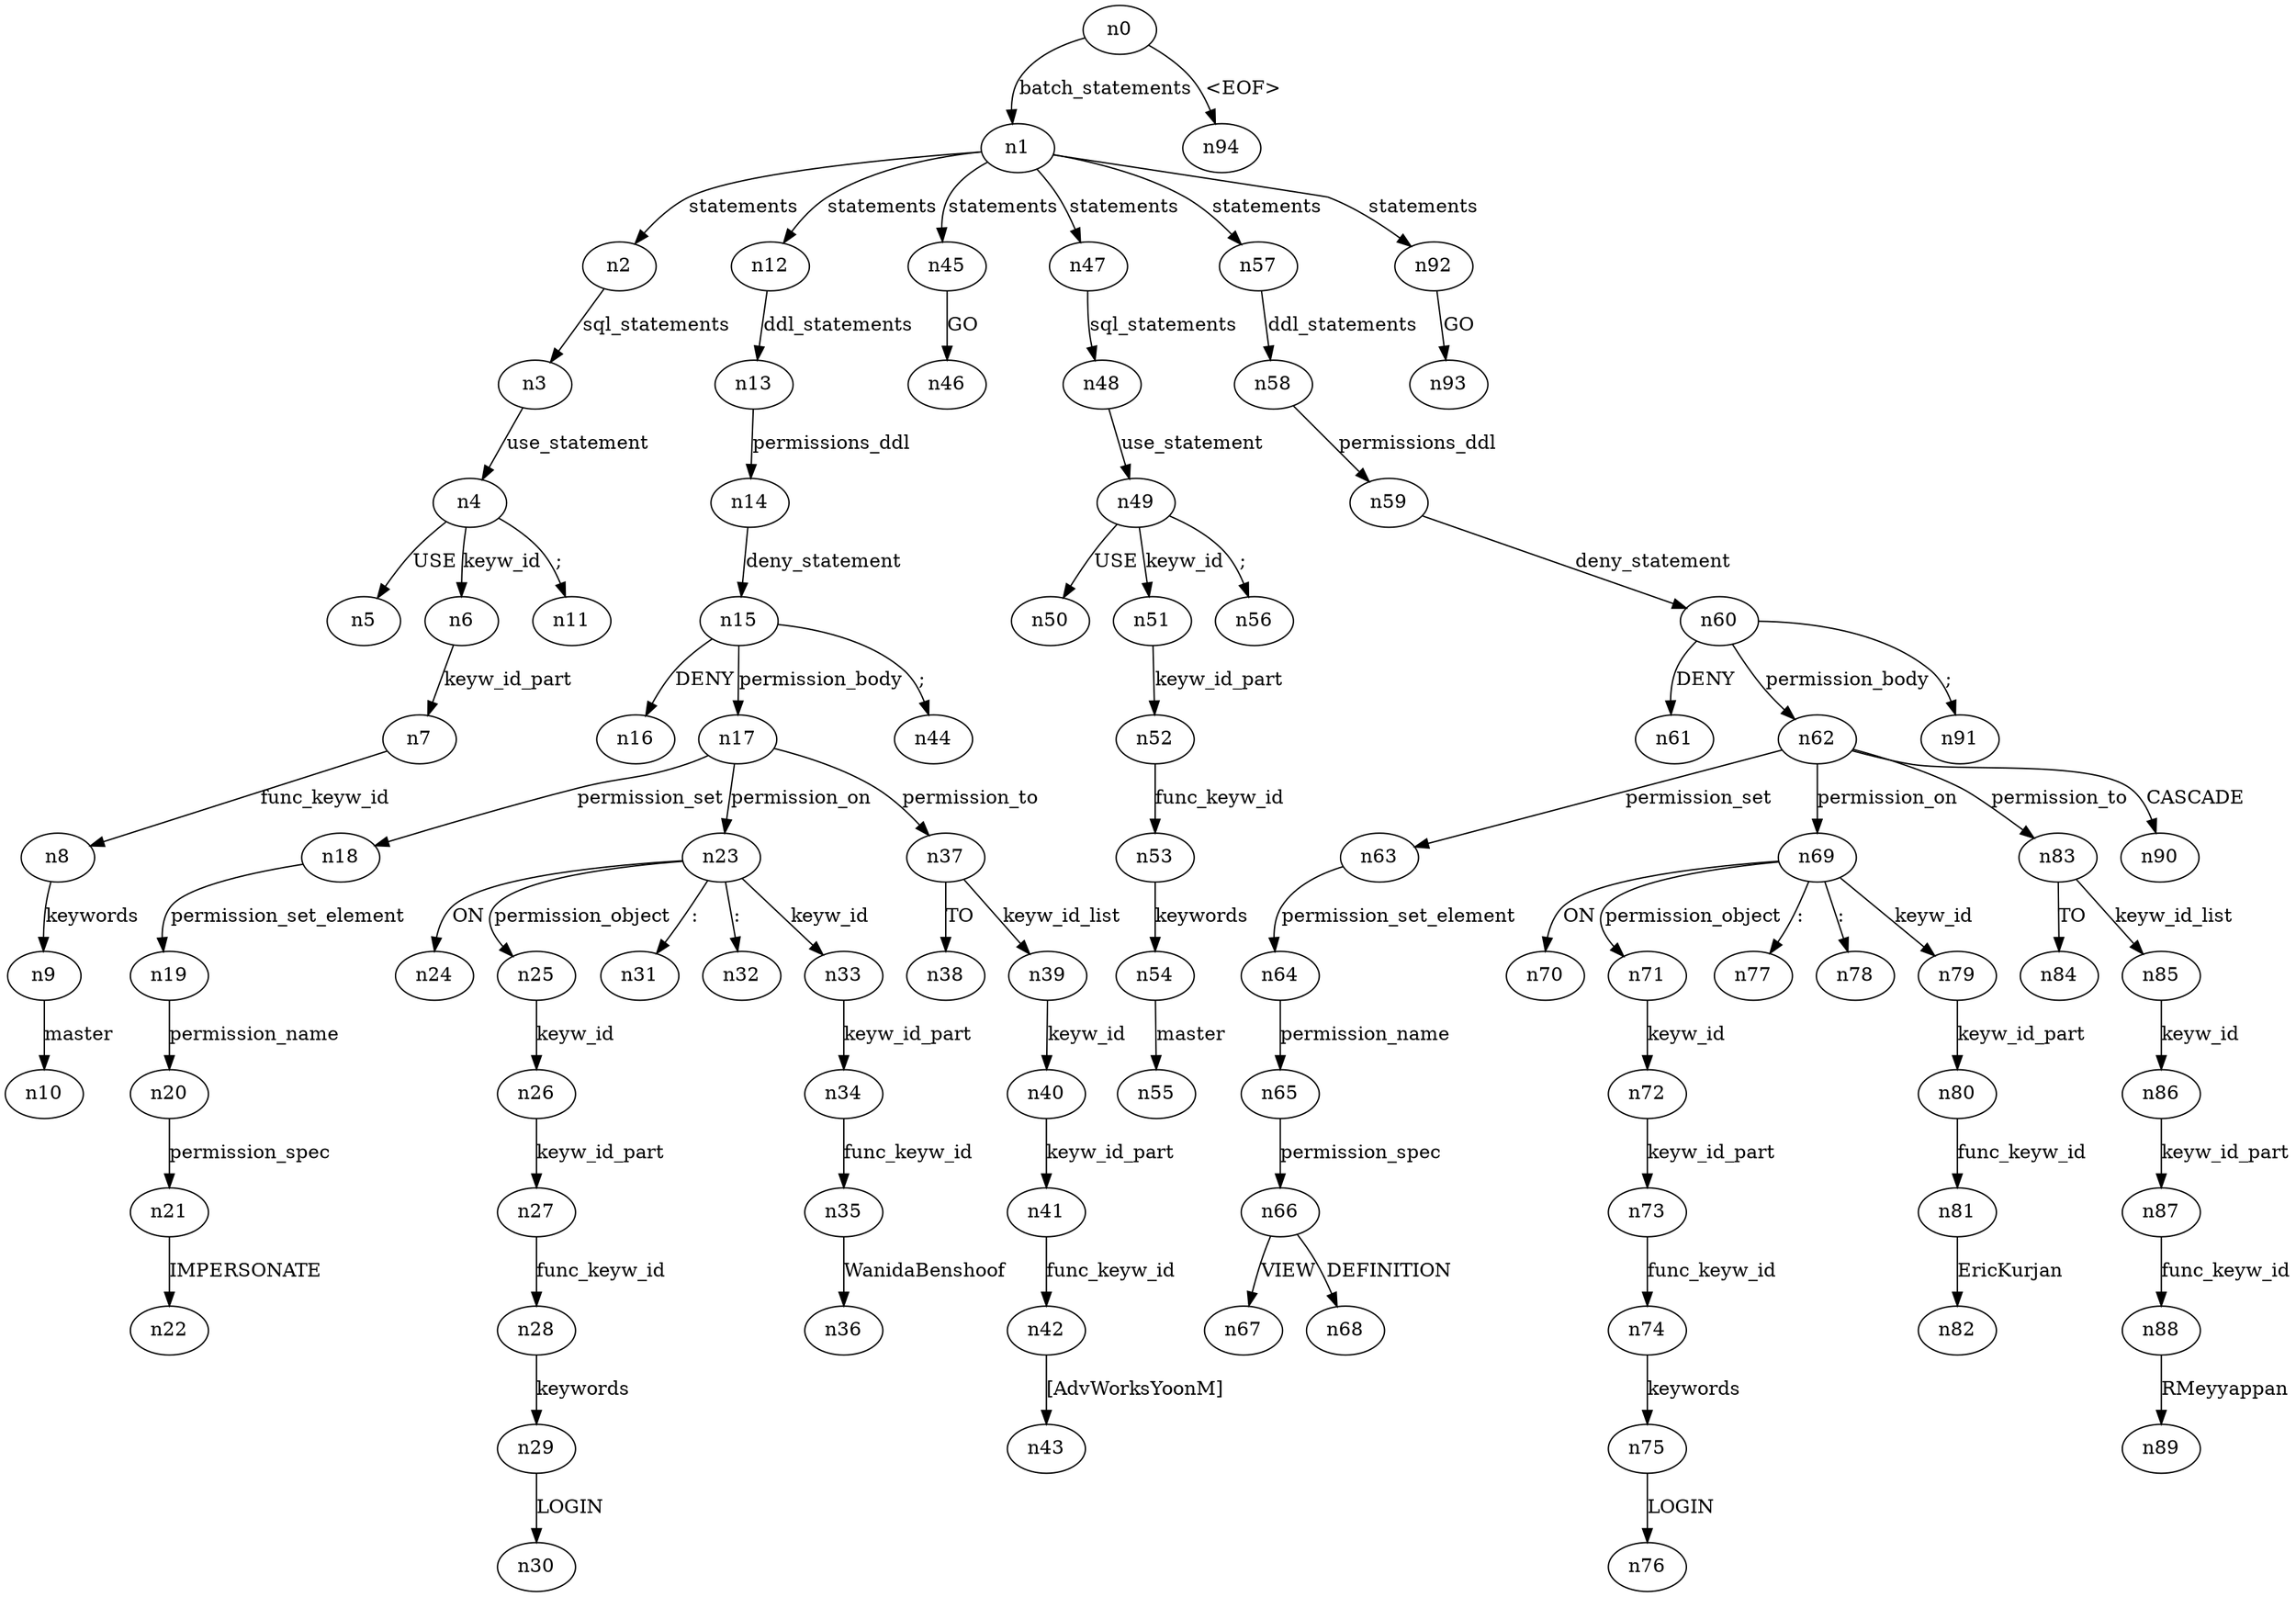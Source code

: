 digraph ParseTree {
  n0 -> n1 [label="batch_statements"];
  n1 -> n2 [label="statements"];
  n2 -> n3 [label="sql_statements"];
  n3 -> n4 [label="use_statement"];
  n4 -> n5 [label="USE"];
  n4 -> n6 [label="keyw_id"];
  n6 -> n7 [label="keyw_id_part"];
  n7 -> n8 [label="func_keyw_id"];
  n8 -> n9 [label="keywords"];
  n9 -> n10 [label="master"];
  n4 -> n11 [label=";"];
  n1 -> n12 [label="statements"];
  n12 -> n13 [label="ddl_statements"];
  n13 -> n14 [label="permissions_ddl"];
  n14 -> n15 [label="deny_statement"];
  n15 -> n16 [label="DENY"];
  n15 -> n17 [label="permission_body"];
  n17 -> n18 [label="permission_set"];
  n18 -> n19 [label="permission_set_element"];
  n19 -> n20 [label="permission_name"];
  n20 -> n21 [label="permission_spec"];
  n21 -> n22 [label="IMPERSONATE"];
  n17 -> n23 [label="permission_on"];
  n23 -> n24 [label="ON"];
  n23 -> n25 [label="permission_object"];
  n25 -> n26 [label="keyw_id"];
  n26 -> n27 [label="keyw_id_part"];
  n27 -> n28 [label="func_keyw_id"];
  n28 -> n29 [label="keywords"];
  n29 -> n30 [label="LOGIN"];
  n23 -> n31 [label=":"];
  n23 -> n32 [label=":"];
  n23 -> n33 [label="keyw_id"];
  n33 -> n34 [label="keyw_id_part"];
  n34 -> n35 [label="func_keyw_id"];
  n35 -> n36 [label="WanidaBenshoof"];
  n17 -> n37 [label="permission_to"];
  n37 -> n38 [label="TO"];
  n37 -> n39 [label="keyw_id_list"];
  n39 -> n40 [label="keyw_id"];
  n40 -> n41 [label="keyw_id_part"];
  n41 -> n42 [label="func_keyw_id"];
  n42 -> n43 [label="[AdvWorks\YoonM]"];
  n15 -> n44 [label=";"];
  n1 -> n45 [label="statements"];
  n45 -> n46 [label="GO"];
  n1 -> n47 [label="statements"];
  n47 -> n48 [label="sql_statements"];
  n48 -> n49 [label="use_statement"];
  n49 -> n50 [label="USE"];
  n49 -> n51 [label="keyw_id"];
  n51 -> n52 [label="keyw_id_part"];
  n52 -> n53 [label="func_keyw_id"];
  n53 -> n54 [label="keywords"];
  n54 -> n55 [label="master"];
  n49 -> n56 [label=";"];
  n1 -> n57 [label="statements"];
  n57 -> n58 [label="ddl_statements"];
  n58 -> n59 [label="permissions_ddl"];
  n59 -> n60 [label="deny_statement"];
  n60 -> n61 [label="DENY"];
  n60 -> n62 [label="permission_body"];
  n62 -> n63 [label="permission_set"];
  n63 -> n64 [label="permission_set_element"];
  n64 -> n65 [label="permission_name"];
  n65 -> n66 [label="permission_spec"];
  n66 -> n67 [label="VIEW"];
  n66 -> n68 [label="DEFINITION"];
  n62 -> n69 [label="permission_on"];
  n69 -> n70 [label="ON"];
  n69 -> n71 [label="permission_object"];
  n71 -> n72 [label="keyw_id"];
  n72 -> n73 [label="keyw_id_part"];
  n73 -> n74 [label="func_keyw_id"];
  n74 -> n75 [label="keywords"];
  n75 -> n76 [label="LOGIN"];
  n69 -> n77 [label=":"];
  n69 -> n78 [label=":"];
  n69 -> n79 [label="keyw_id"];
  n79 -> n80 [label="keyw_id_part"];
  n80 -> n81 [label="func_keyw_id"];
  n81 -> n82 [label="EricKurjan"];
  n62 -> n83 [label="permission_to"];
  n83 -> n84 [label="TO"];
  n83 -> n85 [label="keyw_id_list"];
  n85 -> n86 [label="keyw_id"];
  n86 -> n87 [label="keyw_id_part"];
  n87 -> n88 [label="func_keyw_id"];
  n88 -> n89 [label="RMeyyappan"];
  n62 -> n90 [label="CASCADE"];
  n60 -> n91 [label=";"];
  n1 -> n92 [label="statements"];
  n92 -> n93 [label="GO"];
  n0 -> n94 [label="<EOF>"];
}